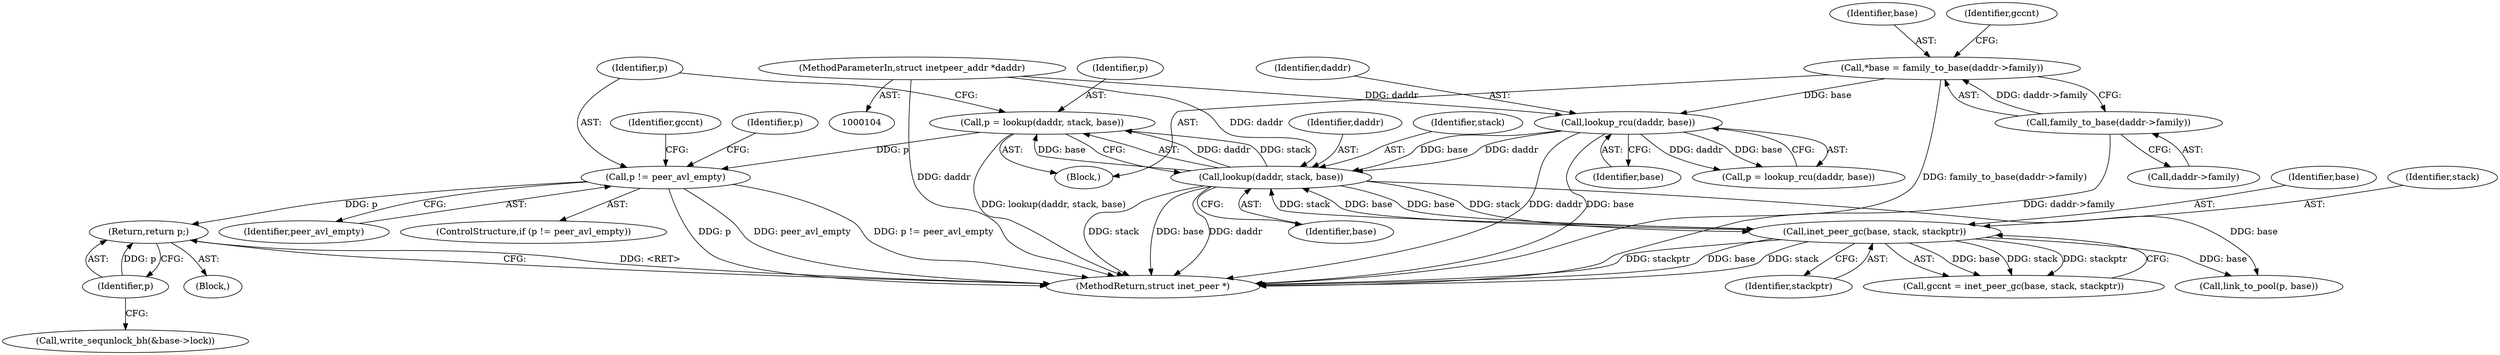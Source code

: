 digraph "0_linux_87c48fa3b4630905f98268dde838ee43626a060c@pointer" {
"1000185" [label="(Return,return p;)"];
"1000186" [label="(Identifier,p)"];
"1000171" [label="(Call,p != peer_avl_empty)"];
"1000164" [label="(Call,p = lookup(daddr, stack, base))"];
"1000166" [label="(Call,lookup(daddr, stack, base))"];
"1000134" [label="(Call,lookup_rcu(daddr, base))"];
"1000105" [label="(MethodParameterIn,struct inetpeer_addr *daddr)"];
"1000111" [label="(Call,*base = family_to_base(daddr->family))"];
"1000113" [label="(Call,family_to_base(daddr->family))"];
"1000193" [label="(Call,inet_peer_gc(base, stack, stackptr))"];
"1000178" [label="(Identifier,p)"];
"1000194" [label="(Identifier,base)"];
"1000112" [label="(Identifier,base)"];
"1000193" [label="(Call,inet_peer_gc(base, stack, stackptr))"];
"1000136" [label="(Identifier,base)"];
"1000186" [label="(Identifier,p)"];
"1000114" [label="(Call,daddr->family)"];
"1000171" [label="(Call,p != peer_avl_empty)"];
"1000196" [label="(Identifier,stackptr)"];
"1000113" [label="(Call,family_to_base(daddr->family))"];
"1000111" [label="(Call,*base = family_to_base(daddr->family))"];
"1000135" [label="(Identifier,daddr)"];
"1000173" [label="(Identifier,peer_avl_empty)"];
"1000172" [label="(Identifier,p)"];
"1000122" [label="(Identifier,gccnt)"];
"1000166" [label="(Call,lookup(daddr, stack, base))"];
"1000174" [label="(Block,)"];
"1000167" [label="(Identifier,daddr)"];
"1000105" [label="(MethodParameterIn,struct inetpeer_addr *daddr)"];
"1000164" [label="(Call,p = lookup(daddr, stack, base))"];
"1000170" [label="(ControlStructure,if (p != peer_avl_empty))"];
"1000189" [label="(Identifier,gccnt)"];
"1000195" [label="(Identifier,stack)"];
"1000168" [label="(Identifier,stack)"];
"1000300" [label="(MethodReturn,struct inet_peer *)"];
"1000107" [label="(Block,)"];
"1000132" [label="(Call,p = lookup_rcu(daddr, base))"];
"1000180" [label="(Call,write_sequnlock_bh(&base->lock))"];
"1000286" [label="(Call,link_to_pool(p, base))"];
"1000165" [label="(Identifier,p)"];
"1000185" [label="(Return,return p;)"];
"1000169" [label="(Identifier,base)"];
"1000134" [label="(Call,lookup_rcu(daddr, base))"];
"1000191" [label="(Call,gccnt = inet_peer_gc(base, stack, stackptr))"];
"1000185" -> "1000174"  [label="AST: "];
"1000185" -> "1000186"  [label="CFG: "];
"1000186" -> "1000185"  [label="AST: "];
"1000300" -> "1000185"  [label="CFG: "];
"1000185" -> "1000300"  [label="DDG: <RET>"];
"1000186" -> "1000185"  [label="DDG: p"];
"1000171" -> "1000185"  [label="DDG: p"];
"1000186" -> "1000180"  [label="CFG: "];
"1000171" -> "1000170"  [label="AST: "];
"1000171" -> "1000173"  [label="CFG: "];
"1000172" -> "1000171"  [label="AST: "];
"1000173" -> "1000171"  [label="AST: "];
"1000178" -> "1000171"  [label="CFG: "];
"1000189" -> "1000171"  [label="CFG: "];
"1000171" -> "1000300"  [label="DDG: p"];
"1000171" -> "1000300"  [label="DDG: peer_avl_empty"];
"1000171" -> "1000300"  [label="DDG: p != peer_avl_empty"];
"1000164" -> "1000171"  [label="DDG: p"];
"1000164" -> "1000107"  [label="AST: "];
"1000164" -> "1000166"  [label="CFG: "];
"1000165" -> "1000164"  [label="AST: "];
"1000166" -> "1000164"  [label="AST: "];
"1000172" -> "1000164"  [label="CFG: "];
"1000164" -> "1000300"  [label="DDG: lookup(daddr, stack, base)"];
"1000166" -> "1000164"  [label="DDG: daddr"];
"1000166" -> "1000164"  [label="DDG: stack"];
"1000166" -> "1000164"  [label="DDG: base"];
"1000166" -> "1000169"  [label="CFG: "];
"1000167" -> "1000166"  [label="AST: "];
"1000168" -> "1000166"  [label="AST: "];
"1000169" -> "1000166"  [label="AST: "];
"1000166" -> "1000300"  [label="DDG: stack"];
"1000166" -> "1000300"  [label="DDG: base"];
"1000166" -> "1000300"  [label="DDG: daddr"];
"1000134" -> "1000166"  [label="DDG: daddr"];
"1000134" -> "1000166"  [label="DDG: base"];
"1000105" -> "1000166"  [label="DDG: daddr"];
"1000193" -> "1000166"  [label="DDG: stack"];
"1000193" -> "1000166"  [label="DDG: base"];
"1000166" -> "1000193"  [label="DDG: base"];
"1000166" -> "1000193"  [label="DDG: stack"];
"1000166" -> "1000286"  [label="DDG: base"];
"1000134" -> "1000132"  [label="AST: "];
"1000134" -> "1000136"  [label="CFG: "];
"1000135" -> "1000134"  [label="AST: "];
"1000136" -> "1000134"  [label="AST: "];
"1000132" -> "1000134"  [label="CFG: "];
"1000134" -> "1000300"  [label="DDG: daddr"];
"1000134" -> "1000300"  [label="DDG: base"];
"1000134" -> "1000132"  [label="DDG: daddr"];
"1000134" -> "1000132"  [label="DDG: base"];
"1000105" -> "1000134"  [label="DDG: daddr"];
"1000111" -> "1000134"  [label="DDG: base"];
"1000105" -> "1000104"  [label="AST: "];
"1000105" -> "1000300"  [label="DDG: daddr"];
"1000111" -> "1000107"  [label="AST: "];
"1000111" -> "1000113"  [label="CFG: "];
"1000112" -> "1000111"  [label="AST: "];
"1000113" -> "1000111"  [label="AST: "];
"1000122" -> "1000111"  [label="CFG: "];
"1000111" -> "1000300"  [label="DDG: family_to_base(daddr->family)"];
"1000113" -> "1000111"  [label="DDG: daddr->family"];
"1000113" -> "1000114"  [label="CFG: "];
"1000114" -> "1000113"  [label="AST: "];
"1000113" -> "1000300"  [label="DDG: daddr->family"];
"1000193" -> "1000191"  [label="AST: "];
"1000193" -> "1000196"  [label="CFG: "];
"1000194" -> "1000193"  [label="AST: "];
"1000195" -> "1000193"  [label="AST: "];
"1000196" -> "1000193"  [label="AST: "];
"1000191" -> "1000193"  [label="CFG: "];
"1000193" -> "1000300"  [label="DDG: base"];
"1000193" -> "1000300"  [label="DDG: stack"];
"1000193" -> "1000300"  [label="DDG: stackptr"];
"1000193" -> "1000191"  [label="DDG: base"];
"1000193" -> "1000191"  [label="DDG: stack"];
"1000193" -> "1000191"  [label="DDG: stackptr"];
"1000193" -> "1000286"  [label="DDG: base"];
}
